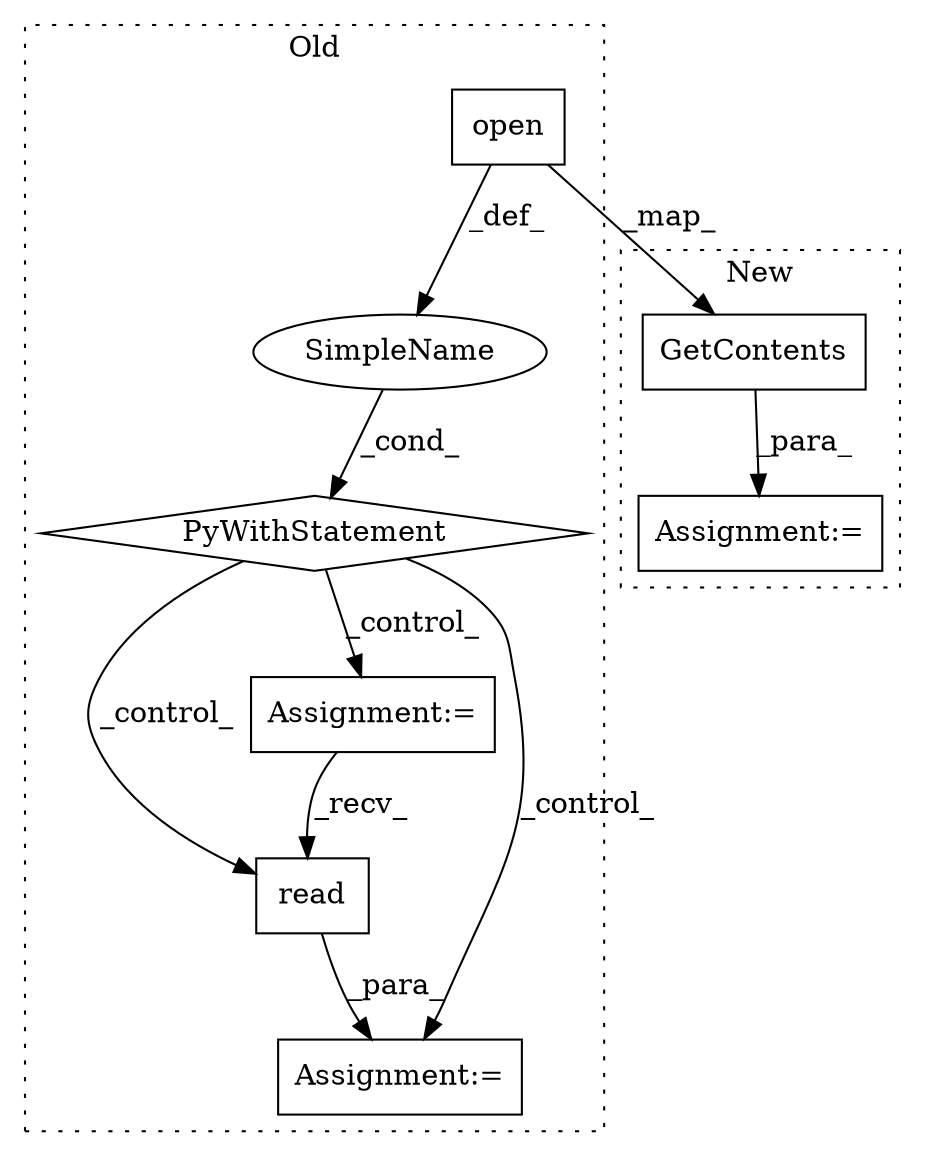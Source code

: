 digraph G {
subgraph cluster0 {
1 [label="open" a="32" s="490,499" l="5,1" shape="box"];
3 [label="read" a="32" s="568" l="6" shape="box"];
4 [label="SimpleName" a="42" s="" l="" shape="ellipse"];
5 [label="PyWithStatement" a="104" s="475,500" l="10,2" shape="diamond"];
6 [label="Assignment:=" a="7" s="560" l="1" shape="box"];
8 [label="Assignment:=" a="7" s="538" l="6" shape="box"];
label = "Old";
style="dotted";
}
subgraph cluster1 {
2 [label="GetContents" a="32" s="431,447" l="12,1" shape="box"];
7 [label="Assignment:=" a="7" s="425" l="1" shape="box"];
label = "New";
style="dotted";
}
1 -> 2 [label="_map_"];
1 -> 4 [label="_def_"];
2 -> 7 [label="_para_"];
3 -> 6 [label="_para_"];
4 -> 5 [label="_cond_"];
5 -> 3 [label="_control_"];
5 -> 6 [label="_control_"];
5 -> 8 [label="_control_"];
8 -> 3 [label="_recv_"];
}